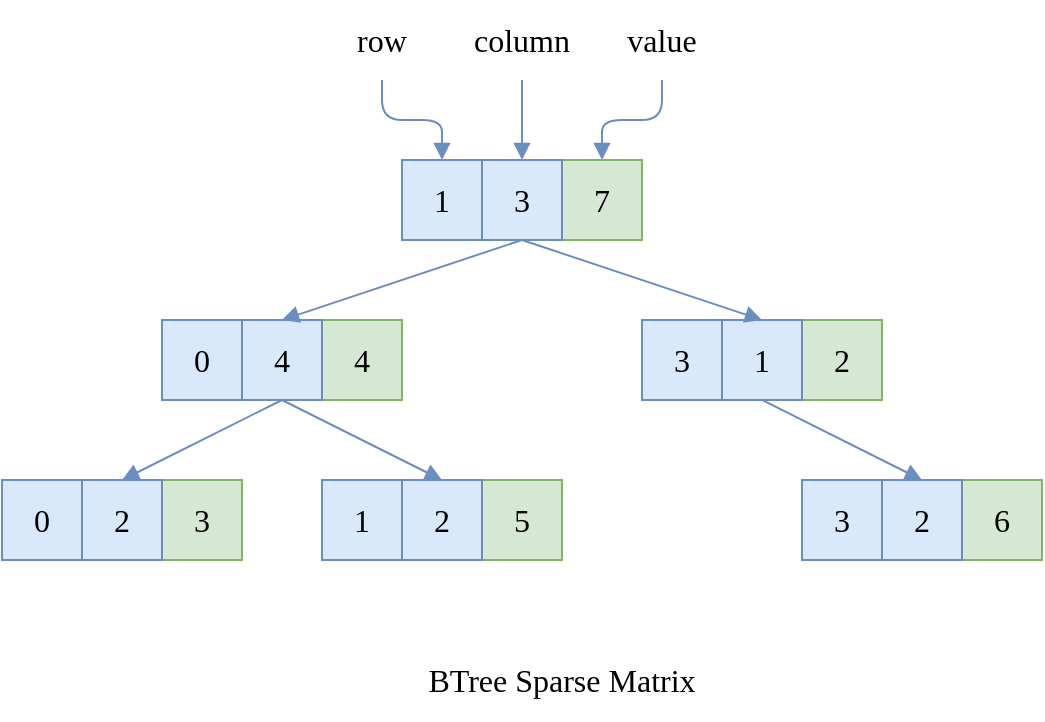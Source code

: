 <mxfile version="24.2.5" type="device">
  <diagram name="Page-1" id="G8ZvJWXJsHYqm7BaVf0D">
    <mxGraphModel dx="2270" dy="821" grid="1" gridSize="10" guides="1" tooltips="1" connect="1" arrows="1" fold="1" page="1" pageScale="1" pageWidth="850" pageHeight="1100" math="0" shadow="0">
      <root>
        <mxCell id="pUB8m92aT1Gspuc-Nzx4-0" />
        <mxCell id="pUB8m92aT1Gspuc-Nzx4-1" parent="pUB8m92aT1Gspuc-Nzx4-0" />
        <mxCell id="cXrHrEwbf_wfJcx70135-0" value="BTree Sparse Matrix" style="text;html=1;align=center;verticalAlign=middle;whiteSpace=wrap;rounded=0;fontFamily=Ubuntu;fontSize=16;fontStyle=0;" parent="pUB8m92aT1Gspuc-Nzx4-1" vertex="1">
          <mxGeometry x="80" y="440" width="160" height="40" as="geometry" />
        </mxCell>
        <mxCell id="kMppL0oYQh2jDNrE7ftQ-0" value="" style="group" vertex="1" connectable="0" parent="pUB8m92aT1Gspuc-Nzx4-1">
          <mxGeometry x="40" y="360" width="120" height="40" as="geometry" />
        </mxCell>
        <mxCell id="CJ7Yq6GX4A4KFnFIdWCx-39" value="1" style="rounded=0;whiteSpace=wrap;html=1;shadow=0;strokeColor=#6c8ebf;strokeWidth=1;fontFamily=Ubuntu;fontSize=16;fontStyle=0;fillColor=#dae8fc;" parent="kMppL0oYQh2jDNrE7ftQ-0" vertex="1">
          <mxGeometry width="40" height="40" as="geometry" />
        </mxCell>
        <mxCell id="CJ7Yq6GX4A4KFnFIdWCx-40" value="5" style="rounded=0;whiteSpace=wrap;html=1;shadow=0;strokeColor=#82b366;strokeWidth=1;fontFamily=Ubuntu;fontSize=16;fontStyle=0;fillColor=#d5e8d4;" parent="kMppL0oYQh2jDNrE7ftQ-0" vertex="1">
          <mxGeometry x="80" width="40" height="40" as="geometry" />
        </mxCell>
        <mxCell id="CJ7Yq6GX4A4KFnFIdWCx-41" value="2" style="rounded=0;whiteSpace=wrap;html=1;shadow=0;strokeColor=#6c8ebf;strokeWidth=1;fontFamily=Ubuntu;fontSize=16;fontStyle=0;fillColor=#dae8fc;" parent="kMppL0oYQh2jDNrE7ftQ-0" vertex="1">
          <mxGeometry x="40" width="40" height="40" as="geometry" />
        </mxCell>
        <mxCell id="kMppL0oYQh2jDNrE7ftQ-1" value="" style="group" vertex="1" connectable="0" parent="pUB8m92aT1Gspuc-Nzx4-1">
          <mxGeometry x="-120" y="360" width="120" height="40" as="geometry" />
        </mxCell>
        <mxCell id="CJ7Yq6GX4A4KFnFIdWCx-33" value="0" style="rounded=0;whiteSpace=wrap;html=1;shadow=0;strokeColor=#6c8ebf;strokeWidth=1;fontFamily=Ubuntu;fontSize=16;fontStyle=0;fillColor=#dae8fc;" parent="kMppL0oYQh2jDNrE7ftQ-1" vertex="1">
          <mxGeometry width="40" height="40" as="geometry" />
        </mxCell>
        <mxCell id="CJ7Yq6GX4A4KFnFIdWCx-34" value="3" style="rounded=0;whiteSpace=wrap;html=1;shadow=0;strokeColor=#82b366;strokeWidth=1;fontFamily=Ubuntu;fontSize=16;fontStyle=0;fillColor=#d5e8d4;" parent="kMppL0oYQh2jDNrE7ftQ-1" vertex="1">
          <mxGeometry x="80" width="40" height="40" as="geometry" />
        </mxCell>
        <mxCell id="CJ7Yq6GX4A4KFnFIdWCx-37" value="2" style="rounded=0;whiteSpace=wrap;html=1;shadow=0;strokeColor=#6c8ebf;strokeWidth=1;fontFamily=Ubuntu;fontSize=16;fontStyle=0;fillColor=#dae8fc;" parent="kMppL0oYQh2jDNrE7ftQ-1" vertex="1">
          <mxGeometry x="40" width="40" height="40" as="geometry" />
        </mxCell>
        <mxCell id="kMppL0oYQh2jDNrE7ftQ-2" value="0" style="group" vertex="1" connectable="0" parent="pUB8m92aT1Gspuc-Nzx4-1">
          <mxGeometry x="-40" y="280" width="120" height="40" as="geometry" />
        </mxCell>
        <mxCell id="CJ7Yq6GX4A4KFnFIdWCx-42" value="0" style="rounded=0;whiteSpace=wrap;html=1;shadow=0;strokeColor=#6c8ebf;strokeWidth=1;fontFamily=Ubuntu;fontSize=16;fontStyle=0;fillColor=#dae8fc;" parent="kMppL0oYQh2jDNrE7ftQ-2" vertex="1">
          <mxGeometry width="40" height="40" as="geometry" />
        </mxCell>
        <mxCell id="CJ7Yq6GX4A4KFnFIdWCx-43" value="4" style="rounded=0;whiteSpace=wrap;html=1;shadow=0;strokeColor=#82b366;strokeWidth=1;fontFamily=Ubuntu;fontSize=16;fontStyle=0;fillColor=#d5e8d4;" parent="kMppL0oYQh2jDNrE7ftQ-2" vertex="1">
          <mxGeometry x="80" width="40" height="40" as="geometry" />
        </mxCell>
        <mxCell id="CJ7Yq6GX4A4KFnFIdWCx-44" value="4" style="rounded=0;whiteSpace=wrap;html=1;shadow=0;strokeColor=#6c8ebf;strokeWidth=1;fontFamily=Ubuntu;fontSize=16;fontStyle=0;fillColor=#dae8fc;" parent="kMppL0oYQh2jDNrE7ftQ-2" vertex="1">
          <mxGeometry x="40" width="40" height="40" as="geometry" />
        </mxCell>
        <mxCell id="kMppL0oYQh2jDNrE7ftQ-3" value="" style="group" vertex="1" connectable="0" parent="pUB8m92aT1Gspuc-Nzx4-1">
          <mxGeometry x="80" y="200" width="120" height="40" as="geometry" />
        </mxCell>
        <mxCell id="CJ7Yq6GX4A4KFnFIdWCx-45" value="1" style="rounded=0;whiteSpace=wrap;html=1;shadow=0;strokeColor=#6c8ebf;strokeWidth=1;fontFamily=Ubuntu;fontSize=16;fontStyle=0;fillColor=#dae8fc;" parent="kMppL0oYQh2jDNrE7ftQ-3" vertex="1">
          <mxGeometry width="40" height="40" as="geometry" />
        </mxCell>
        <mxCell id="CJ7Yq6GX4A4KFnFIdWCx-46" value="7" style="rounded=0;whiteSpace=wrap;html=1;shadow=0;strokeColor=#82b366;strokeWidth=1;fontFamily=Ubuntu;fontSize=16;fontStyle=0;fillColor=#d5e8d4;" parent="kMppL0oYQh2jDNrE7ftQ-3" vertex="1">
          <mxGeometry x="80" width="40" height="40" as="geometry" />
        </mxCell>
        <mxCell id="CJ7Yq6GX4A4KFnFIdWCx-47" value="3" style="rounded=0;whiteSpace=wrap;html=1;shadow=0;strokeColor=#6c8ebf;strokeWidth=1;fontFamily=Ubuntu;fontSize=16;fontStyle=0;fillColor=#dae8fc;" parent="kMppL0oYQh2jDNrE7ftQ-3" vertex="1">
          <mxGeometry x="40" width="40" height="40" as="geometry" />
        </mxCell>
        <mxCell id="kMppL0oYQh2jDNrE7ftQ-4" value="" style="group" vertex="1" connectable="0" parent="pUB8m92aT1Gspuc-Nzx4-1">
          <mxGeometry x="200" y="280" width="120" height="40" as="geometry" />
        </mxCell>
        <mxCell id="CJ7Yq6GX4A4KFnFIdWCx-48" value="3" style="rounded=0;whiteSpace=wrap;html=1;shadow=0;strokeColor=#6c8ebf;strokeWidth=1;fontFamily=Ubuntu;fontSize=16;fontStyle=0;fillColor=#dae8fc;" parent="kMppL0oYQh2jDNrE7ftQ-4" vertex="1">
          <mxGeometry width="40" height="40" as="geometry" />
        </mxCell>
        <mxCell id="CJ7Yq6GX4A4KFnFIdWCx-49" value="2" style="rounded=0;whiteSpace=wrap;html=1;shadow=0;strokeColor=#82b366;strokeWidth=1;fontFamily=Ubuntu;fontSize=16;fontStyle=0;fillColor=#d5e8d4;" parent="kMppL0oYQh2jDNrE7ftQ-4" vertex="1">
          <mxGeometry x="80" width="40" height="40" as="geometry" />
        </mxCell>
        <mxCell id="CJ7Yq6GX4A4KFnFIdWCx-50" value="1" style="rounded=0;whiteSpace=wrap;html=1;shadow=0;strokeColor=#6c8ebf;strokeWidth=1;fontFamily=Ubuntu;fontSize=16;fontStyle=0;fillColor=#dae8fc;" parent="kMppL0oYQh2jDNrE7ftQ-4" vertex="1">
          <mxGeometry x="40" width="40" height="40" as="geometry" />
        </mxCell>
        <mxCell id="kMppL0oYQh2jDNrE7ftQ-5" value="" style="group" vertex="1" connectable="0" parent="pUB8m92aT1Gspuc-Nzx4-1">
          <mxGeometry x="280" y="360" width="120" height="40" as="geometry" />
        </mxCell>
        <mxCell id="CJ7Yq6GX4A4KFnFIdWCx-51" value="3" style="rounded=0;whiteSpace=wrap;html=1;shadow=0;strokeColor=#6c8ebf;strokeWidth=1;fontFamily=Ubuntu;fontSize=16;fontStyle=0;fillColor=#dae8fc;" parent="kMppL0oYQh2jDNrE7ftQ-5" vertex="1">
          <mxGeometry width="40" height="40" as="geometry" />
        </mxCell>
        <mxCell id="CJ7Yq6GX4A4KFnFIdWCx-52" value="6" style="rounded=0;whiteSpace=wrap;html=1;shadow=0;strokeColor=#82b366;strokeWidth=1;fontFamily=Ubuntu;fontSize=16;fontStyle=0;fillColor=#d5e8d4;" parent="kMppL0oYQh2jDNrE7ftQ-5" vertex="1">
          <mxGeometry x="80" width="40" height="40" as="geometry" />
        </mxCell>
        <mxCell id="CJ7Yq6GX4A4KFnFIdWCx-53" value="2" style="rounded=0;whiteSpace=wrap;html=1;shadow=0;strokeColor=#6c8ebf;strokeWidth=1;fontFamily=Ubuntu;fontSize=16;fontStyle=0;fillColor=#dae8fc;" parent="kMppL0oYQh2jDNrE7ftQ-5" vertex="1">
          <mxGeometry x="40" width="40" height="40" as="geometry" />
        </mxCell>
        <mxCell id="kMppL0oYQh2jDNrE7ftQ-6" style="rounded=0;orthogonalLoop=1;jettySize=auto;html=1;entryX=0.5;entryY=0;entryDx=0;entryDy=0;shadow=0;strokeColor=#6c8ebf;strokeWidth=1;fontFamily=Ubuntu;fontSize=14;fontStyle=0;endArrow=block;endFill=1;fillColor=#dae8fc;jumpStyle=line;exitX=0.5;exitY=1;exitDx=0;exitDy=0;" edge="1" parent="pUB8m92aT1Gspuc-Nzx4-1" source="CJ7Yq6GX4A4KFnFIdWCx-44" target="CJ7Yq6GX4A4KFnFIdWCx-37">
          <mxGeometry relative="1" as="geometry" />
        </mxCell>
        <mxCell id="kMppL0oYQh2jDNrE7ftQ-7" style="rounded=0;orthogonalLoop=1;jettySize=auto;html=1;entryX=0.5;entryY=0;entryDx=0;entryDy=0;shadow=0;strokeColor=#6c8ebf;strokeWidth=1;fontFamily=Ubuntu;fontSize=14;fontStyle=0;endArrow=block;endFill=1;fillColor=#dae8fc;jumpStyle=line;exitX=0.5;exitY=1;exitDx=0;exitDy=0;" edge="1" parent="pUB8m92aT1Gspuc-Nzx4-1" source="CJ7Yq6GX4A4KFnFIdWCx-44" target="CJ7Yq6GX4A4KFnFIdWCx-41">
          <mxGeometry relative="1" as="geometry">
            <mxPoint x="30" y="330" as="sourcePoint" />
            <mxPoint x="-90" y="410" as="targetPoint" />
          </mxGeometry>
        </mxCell>
        <mxCell id="kMppL0oYQh2jDNrE7ftQ-9" style="rounded=0;orthogonalLoop=1;jettySize=auto;html=1;entryX=0.5;entryY=0;entryDx=0;entryDy=0;shadow=0;strokeColor=#6c8ebf;strokeWidth=1;fontFamily=Ubuntu;fontSize=14;fontStyle=0;endArrow=block;endFill=1;fillColor=#dae8fc;jumpStyle=line;exitX=0.5;exitY=1;exitDx=0;exitDy=0;" edge="1" parent="pUB8m92aT1Gspuc-Nzx4-1" source="CJ7Yq6GX4A4KFnFIdWCx-50" target="CJ7Yq6GX4A4KFnFIdWCx-53">
          <mxGeometry relative="1" as="geometry">
            <mxPoint x="-50" y="330" as="sourcePoint" />
            <mxPoint x="30" y="410" as="targetPoint" />
          </mxGeometry>
        </mxCell>
        <mxCell id="kMppL0oYQh2jDNrE7ftQ-11" style="rounded=1;orthogonalLoop=1;jettySize=auto;html=1;entryX=0.5;entryY=0;entryDx=0;entryDy=0;shadow=0;strokeColor=#6c8ebf;strokeWidth=1;fontFamily=Ubuntu;fontSize=14;fontStyle=0;endArrow=block;endFill=1;fillColor=#dae8fc;exitX=0.5;exitY=1;exitDx=0;exitDy=0;" edge="1" parent="pUB8m92aT1Gspuc-Nzx4-1" source="CJ7Yq6GX4A4KFnFIdWCx-47" target="CJ7Yq6GX4A4KFnFIdWCx-44">
          <mxGeometry relative="1" as="geometry" />
        </mxCell>
        <mxCell id="kMppL0oYQh2jDNrE7ftQ-12" style="rounded=1;orthogonalLoop=1;jettySize=auto;html=1;entryX=0.5;entryY=0;entryDx=0;entryDy=0;shadow=0;strokeColor=#6c8ebf;strokeWidth=1;fontFamily=Ubuntu;fontSize=14;fontStyle=0;endArrow=block;endFill=1;fillColor=#dae8fc;exitX=0.5;exitY=1;exitDx=0;exitDy=0;" edge="1" parent="pUB8m92aT1Gspuc-Nzx4-1" source="CJ7Yq6GX4A4KFnFIdWCx-47" target="CJ7Yq6GX4A4KFnFIdWCx-50">
          <mxGeometry relative="1" as="geometry" />
        </mxCell>
        <mxCell id="kMppL0oYQh2jDNrE7ftQ-16" style="edgeStyle=orthogonalEdgeStyle;rounded=1;orthogonalLoop=1;jettySize=auto;html=1;shadow=0;strokeColor=#6c8ebf;strokeWidth=1;fontFamily=Ubuntu;fontSize=14;fontStyle=0;endArrow=block;endFill=1;fillColor=#dae8fc;" edge="1" parent="pUB8m92aT1Gspuc-Nzx4-1" source="kMppL0oYQh2jDNrE7ftQ-13" target="CJ7Yq6GX4A4KFnFIdWCx-45">
          <mxGeometry relative="1" as="geometry" />
        </mxCell>
        <mxCell id="kMppL0oYQh2jDNrE7ftQ-13" value="row" style="text;html=1;align=center;verticalAlign=middle;whiteSpace=wrap;rounded=0;fontFamily=Ubuntu;fontSize=16;fontStyle=0;" vertex="1" parent="pUB8m92aT1Gspuc-Nzx4-1">
          <mxGeometry x="45" y="120" width="50" height="40" as="geometry" />
        </mxCell>
        <mxCell id="kMppL0oYQh2jDNrE7ftQ-17" style="edgeStyle=orthogonalEdgeStyle;rounded=1;orthogonalLoop=1;jettySize=auto;html=1;entryX=0.5;entryY=0;entryDx=0;entryDy=0;shadow=0;strokeColor=#6c8ebf;strokeWidth=1;fontFamily=Ubuntu;fontSize=14;fontStyle=0;endArrow=block;endFill=1;fillColor=#dae8fc;" edge="1" parent="pUB8m92aT1Gspuc-Nzx4-1" source="kMppL0oYQh2jDNrE7ftQ-14" target="CJ7Yq6GX4A4KFnFIdWCx-47">
          <mxGeometry relative="1" as="geometry" />
        </mxCell>
        <mxCell id="kMppL0oYQh2jDNrE7ftQ-14" value="column" style="text;html=1;align=center;verticalAlign=middle;whiteSpace=wrap;rounded=0;fontFamily=Ubuntu;fontSize=16;fontStyle=0;" vertex="1" parent="pUB8m92aT1Gspuc-Nzx4-1">
          <mxGeometry x="110" y="120" width="60" height="40" as="geometry" />
        </mxCell>
        <mxCell id="kMppL0oYQh2jDNrE7ftQ-18" style="edgeStyle=orthogonalEdgeStyle;rounded=1;orthogonalLoop=1;jettySize=auto;html=1;entryX=0.5;entryY=0;entryDx=0;entryDy=0;shadow=0;strokeColor=#6c8ebf;strokeWidth=1;fontFamily=Ubuntu;fontSize=14;fontStyle=0;endArrow=block;endFill=1;fillColor=#dae8fc;" edge="1" parent="pUB8m92aT1Gspuc-Nzx4-1" source="kMppL0oYQh2jDNrE7ftQ-15" target="CJ7Yq6GX4A4KFnFIdWCx-46">
          <mxGeometry relative="1" as="geometry" />
        </mxCell>
        <mxCell id="kMppL0oYQh2jDNrE7ftQ-15" value="value" style="text;html=1;align=center;verticalAlign=middle;whiteSpace=wrap;rounded=0;fontFamily=Ubuntu;fontSize=16;fontStyle=0;" vertex="1" parent="pUB8m92aT1Gspuc-Nzx4-1">
          <mxGeometry x="180" y="120" width="60" height="40" as="geometry" />
        </mxCell>
      </root>
    </mxGraphModel>
  </diagram>
</mxfile>
